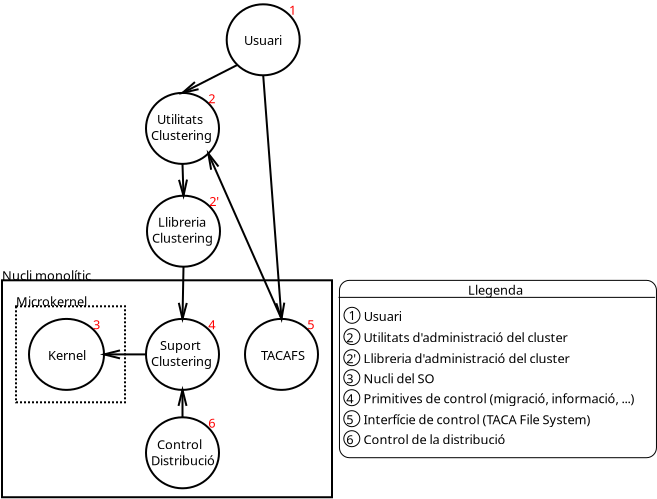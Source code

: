 <?xml version="1.0" encoding="UTF-8"?>
<dia:diagram xmlns:dia="http://www.lysator.liu.se/~alla/dia/">
  <dia:layer name="Fons" visible="true">
    <dia:object type="Standard - Box" version="0" id="O0">
      <dia:attribute name="obj_pos">
        <dia:point val="5.85,20.22"/>
      </dia:attribute>
      <dia:attribute name="obj_bb">
        <dia:rectangle val="5.8,20.17;22.4,31.117"/>
      </dia:attribute>
      <dia:attribute name="elem_corner">
        <dia:point val="5.85,20.22"/>
      </dia:attribute>
      <dia:attribute name="elem_width">
        <dia:real val="16.5"/>
      </dia:attribute>
      <dia:attribute name="elem_height">
        <dia:real val="10.847"/>
      </dia:attribute>
      <dia:attribute name="show_background">
        <dia:boolean val="false"/>
      </dia:attribute>
    </dia:object>
    <dia:group>
      <dia:object type="Standard - Ellipse" version="0" id="O1">
        <dia:attribute name="obj_pos">
          <dia:point val="7.2,22.15"/>
        </dia:attribute>
        <dia:attribute name="obj_bb">
          <dia:rectangle val="7.15,22.1;11,25.75"/>
        </dia:attribute>
        <dia:attribute name="elem_corner">
          <dia:point val="7.2,22.15"/>
        </dia:attribute>
        <dia:attribute name="elem_width">
          <dia:real val="3.75"/>
        </dia:attribute>
        <dia:attribute name="elem_height">
          <dia:real val="3.55"/>
        </dia:attribute>
      </dia:object>
      <dia:object type="Standard - Text" version="0" id="O2">
        <dia:attribute name="obj_pos">
          <dia:point val="8.15,24.2"/>
        </dia:attribute>
        <dia:attribute name="obj_bb">
          <dia:rectangle val="8.15,23.55;10.05,24.55"/>
        </dia:attribute>
        <dia:attribute name="text">
          <dia:composite type="text">
            <dia:attribute name="string">
              <dia:string>#Kernel#</dia:string>
            </dia:attribute>
            <dia:attribute name="font">
              <dia:font family="sans" style="0" name="Helvetica"/>
            </dia:attribute>
            <dia:attribute name="height">
              <dia:real val="0.8"/>
            </dia:attribute>
            <dia:attribute name="pos">
              <dia:point val="8.15,24.2"/>
            </dia:attribute>
            <dia:attribute name="color">
              <dia:color val="#000000"/>
            </dia:attribute>
            <dia:attribute name="alignment">
              <dia:enum val="0"/>
            </dia:attribute>
          </dia:composite>
        </dia:attribute>
      </dia:object>
    </dia:group>
    <dia:group>
      <dia:object type="Standard - Ellipse" version="0" id="O3">
        <dia:attribute name="obj_pos">
          <dia:point val="13.05,22.15"/>
        </dia:attribute>
        <dia:attribute name="obj_bb">
          <dia:rectangle val="13,22.1;16.75,25.75"/>
        </dia:attribute>
        <dia:attribute name="elem_corner">
          <dia:point val="13.05,22.15"/>
        </dia:attribute>
        <dia:attribute name="elem_width">
          <dia:real val="3.65"/>
        </dia:attribute>
        <dia:attribute name="elem_height">
          <dia:real val="3.55"/>
        </dia:attribute>
        <dia:attribute name="show_background">
          <dia:boolean val="false"/>
        </dia:attribute>
      </dia:object>
      <dia:object type="Standard - Text" version="0" id="O4">
        <dia:attribute name="obj_pos">
          <dia:point val="13.3,23.7"/>
        </dia:attribute>
        <dia:attribute name="obj_bb">
          <dia:rectangle val="13.3,23.05;16.45,24.85"/>
        </dia:attribute>
        <dia:attribute name="text">
          <dia:composite type="text">
            <dia:attribute name="string">
              <dia:string>#   Suport
Clustering#</dia:string>
            </dia:attribute>
            <dia:attribute name="font">
              <dia:font family="sans" style="0" name="Helvetica"/>
            </dia:attribute>
            <dia:attribute name="height">
              <dia:real val="0.8"/>
            </dia:attribute>
            <dia:attribute name="pos">
              <dia:point val="13.3,23.7"/>
            </dia:attribute>
            <dia:attribute name="color">
              <dia:color val="#000000"/>
            </dia:attribute>
            <dia:attribute name="alignment">
              <dia:enum val="0"/>
            </dia:attribute>
          </dia:composite>
        </dia:attribute>
      </dia:object>
    </dia:group>
    <dia:object type="Standard - Line" version="0" id="O5">
      <dia:attribute name="obj_pos">
        <dia:point val="10.95,23.925"/>
      </dia:attribute>
      <dia:attribute name="obj_bb">
        <dia:rectangle val="10.9,23.525;13.1,24.325"/>
      </dia:attribute>
      <dia:attribute name="conn_endpoints">
        <dia:point val="10.95,23.925"/>
        <dia:point val="13.05,23.925"/>
      </dia:attribute>
      <dia:attribute name="numcp">
        <dia:int val="1"/>
      </dia:attribute>
      <dia:attribute name="start_arrow">
        <dia:enum val="1"/>
      </dia:attribute>
      <dia:attribute name="start_arrow_length">
        <dia:real val="0.8"/>
      </dia:attribute>
      <dia:attribute name="start_arrow_width">
        <dia:real val="0.4"/>
      </dia:attribute>
      <dia:connections>
        <dia:connection handle="0" to="O1" connection="4"/>
        <dia:connection handle="1" to="O3" connection="3"/>
      </dia:connections>
    </dia:object>
    <dia:object type="Standard - Line" version="0" id="O6">
      <dia:attribute name="obj_pos">
        <dia:point val="16.166,13.88"/>
      </dia:attribute>
      <dia:attribute name="obj_bb">
        <dia:rectangle val="15.78,13.672;19.891,22.216"/>
      </dia:attribute>
      <dia:attribute name="conn_endpoints">
        <dia:point val="16.166,13.88"/>
        <dia:point val="19.825,22.15"/>
      </dia:attribute>
      <dia:attribute name="numcp">
        <dia:int val="1"/>
      </dia:attribute>
      <dia:attribute name="start_arrow">
        <dia:enum val="1"/>
      </dia:attribute>
      <dia:attribute name="start_arrow_length">
        <dia:real val="0.8"/>
      </dia:attribute>
      <dia:attribute name="start_arrow_width">
        <dia:real val="0.4"/>
      </dia:attribute>
      <dia:connections>
        <dia:connection handle="0" to="O7" connection="7"/>
        <dia:connection handle="1" to="O25" connection="1"/>
      </dia:connections>
    </dia:object>
    <dia:group>
      <dia:object type="Standard - Ellipse" version="0" id="O7">
        <dia:attribute name="obj_pos">
          <dia:point val="13.05,10.85"/>
        </dia:attribute>
        <dia:attribute name="obj_bb">
          <dia:rectangle val="13,10.8;16.75,14.45"/>
        </dia:attribute>
        <dia:attribute name="elem_corner">
          <dia:point val="13.05,10.85"/>
        </dia:attribute>
        <dia:attribute name="elem_width">
          <dia:real val="3.65"/>
        </dia:attribute>
        <dia:attribute name="elem_height">
          <dia:real val="3.55"/>
        </dia:attribute>
        <dia:attribute name="show_background">
          <dia:boolean val="false"/>
        </dia:attribute>
      </dia:object>
      <dia:object type="Standard - Text" version="0" id="O8">
        <dia:attribute name="obj_pos">
          <dia:point val="13.3,12.4"/>
        </dia:attribute>
        <dia:attribute name="obj_bb">
          <dia:rectangle val="13.3,11.75;16.45,13.55"/>
        </dia:attribute>
        <dia:attribute name="text">
          <dia:composite type="text">
            <dia:attribute name="string">
              <dia:string>#  Utilitats
Clustering#</dia:string>
            </dia:attribute>
            <dia:attribute name="font">
              <dia:font family="sans" style="0" name="Helvetica"/>
            </dia:attribute>
            <dia:attribute name="height">
              <dia:real val="0.8"/>
            </dia:attribute>
            <dia:attribute name="pos">
              <dia:point val="13.3,12.4"/>
            </dia:attribute>
            <dia:attribute name="color">
              <dia:color val="#000000"/>
            </dia:attribute>
            <dia:attribute name="alignment">
              <dia:enum val="0"/>
            </dia:attribute>
          </dia:composite>
        </dia:attribute>
      </dia:object>
    </dia:group>
    <dia:object type="Standard - Line" version="0" id="O9">
      <dia:attribute name="obj_pos">
        <dia:point val="14.925,15.99"/>
      </dia:attribute>
      <dia:attribute name="obj_bb">
        <dia:rectangle val="14.524,14.348;15.326,16.052"/>
      </dia:attribute>
      <dia:attribute name="conn_endpoints">
        <dia:point val="14.925,15.99"/>
        <dia:point val="14.875,14.4"/>
      </dia:attribute>
      <dia:attribute name="numcp">
        <dia:int val="1"/>
      </dia:attribute>
      <dia:attribute name="start_arrow">
        <dia:enum val="1"/>
      </dia:attribute>
      <dia:attribute name="start_arrow_length">
        <dia:real val="0.8"/>
      </dia:attribute>
      <dia:attribute name="start_arrow_width">
        <dia:real val="0.4"/>
      </dia:attribute>
      <dia:connections>
        <dia:connection handle="0" to="O29" connection="1"/>
        <dia:connection handle="1" to="O7" connection="6"/>
      </dia:connections>
    </dia:object>
    <dia:group>
      <dia:object type="Standard - Ellipse" version="0" id="O10">
        <dia:attribute name="obj_pos">
          <dia:point val="17.085,6.42"/>
        </dia:attribute>
        <dia:attribute name="obj_bb">
          <dia:rectangle val="17.035,6.37;20.785,10.02"/>
        </dia:attribute>
        <dia:attribute name="elem_corner">
          <dia:point val="17.085,6.42"/>
        </dia:attribute>
        <dia:attribute name="elem_width">
          <dia:real val="3.65"/>
        </dia:attribute>
        <dia:attribute name="elem_height">
          <dia:real val="3.55"/>
        </dia:attribute>
        <dia:attribute name="show_background">
          <dia:boolean val="false"/>
        </dia:attribute>
      </dia:object>
      <dia:object type="Standard - Text" version="0" id="O11">
        <dia:attribute name="obj_pos">
          <dia:point val="17.95,8.45"/>
        </dia:attribute>
        <dia:attribute name="obj_bb">
          <dia:rectangle val="17.95,7.8;19.95,8.8"/>
        </dia:attribute>
        <dia:attribute name="text">
          <dia:composite type="text">
            <dia:attribute name="string">
              <dia:string>#Usuari#</dia:string>
            </dia:attribute>
            <dia:attribute name="font">
              <dia:font family="sans" style="0" name="Helvetica"/>
            </dia:attribute>
            <dia:attribute name="height">
              <dia:real val="0.8"/>
            </dia:attribute>
            <dia:attribute name="pos">
              <dia:point val="17.95,8.45"/>
            </dia:attribute>
            <dia:attribute name="color">
              <dia:color val="#000000"/>
            </dia:attribute>
            <dia:attribute name="alignment">
              <dia:enum val="0"/>
            </dia:attribute>
          </dia:composite>
        </dia:attribute>
      </dia:object>
    </dia:group>
    <dia:object type="Standard - Line" version="0" id="O12">
      <dia:attribute name="obj_pos">
        <dia:point val="14.875,10.85"/>
      </dia:attribute>
      <dia:attribute name="obj_bb">
        <dia:rectangle val="14.649,9.383;17.687,11.229"/>
      </dia:attribute>
      <dia:attribute name="conn_endpoints">
        <dia:point val="14.875,10.85"/>
        <dia:point val="17.619,9.45"/>
      </dia:attribute>
      <dia:attribute name="numcp">
        <dia:int val="1"/>
      </dia:attribute>
      <dia:attribute name="start_arrow">
        <dia:enum val="1"/>
      </dia:attribute>
      <dia:attribute name="start_arrow_length">
        <dia:real val="0.8"/>
      </dia:attribute>
      <dia:attribute name="start_arrow_width">
        <dia:real val="0.4"/>
      </dia:attribute>
      <dia:connections>
        <dia:connection handle="0" to="O7" connection="1"/>
        <dia:connection handle="1" to="O10" connection="5"/>
      </dia:connections>
    </dia:object>
    <dia:object type="Standard - Text" version="0" id="O13">
      <dia:attribute name="obj_pos">
        <dia:point val="6.55,21.52"/>
      </dia:attribute>
      <dia:attribute name="obj_bb">
        <dia:rectangle val="6.55,20.87;10.15,21.87"/>
      </dia:attribute>
      <dia:attribute name="text">
        <dia:composite type="text">
          <dia:attribute name="string">
            <dia:string>#Microkernel#</dia:string>
          </dia:attribute>
          <dia:attribute name="font">
            <dia:font family="sans" style="0" name="Helvetica"/>
          </dia:attribute>
          <dia:attribute name="height">
            <dia:real val="0.8"/>
          </dia:attribute>
          <dia:attribute name="pos">
            <dia:point val="6.55,21.52"/>
          </dia:attribute>
          <dia:attribute name="color">
            <dia:color val="#000000"/>
          </dia:attribute>
          <dia:attribute name="alignment">
            <dia:enum val="0"/>
          </dia:attribute>
        </dia:composite>
      </dia:attribute>
      <dia:connections>
        <dia:connection handle="0" to="O16" connection="0"/>
      </dia:connections>
    </dia:object>
    <dia:object type="Standard - Text" version="0" id="O14">
      <dia:attribute name="obj_pos">
        <dia:point val="5.85,20.22"/>
      </dia:attribute>
      <dia:attribute name="obj_bb">
        <dia:rectangle val="5.85,19.57;10.35,20.57"/>
      </dia:attribute>
      <dia:attribute name="text">
        <dia:composite type="text">
          <dia:attribute name="string">
            <dia:string>#Nucli monolític#</dia:string>
          </dia:attribute>
          <dia:attribute name="font">
            <dia:font family="sans" style="0" name="Helvetica"/>
          </dia:attribute>
          <dia:attribute name="height">
            <dia:real val="0.8"/>
          </dia:attribute>
          <dia:attribute name="pos">
            <dia:point val="5.85,20.22"/>
          </dia:attribute>
          <dia:attribute name="color">
            <dia:color val="#000000"/>
          </dia:attribute>
          <dia:attribute name="alignment">
            <dia:enum val="0"/>
          </dia:attribute>
        </dia:composite>
      </dia:attribute>
      <dia:connections>
        <dia:connection handle="0" to="O0" connection="0"/>
      </dia:connections>
    </dia:object>
    <dia:object type="Standard - Line" version="0" id="O15">
      <dia:attribute name="obj_pos">
        <dia:point val="19.825,22.15"/>
      </dia:attribute>
      <dia:attribute name="obj_bb">
        <dia:rectangle val="18.856,9.916;20.228,22.23"/>
      </dia:attribute>
      <dia:attribute name="conn_endpoints">
        <dia:point val="19.825,22.15"/>
        <dia:point val="18.91,9.97"/>
      </dia:attribute>
      <dia:attribute name="numcp">
        <dia:int val="1"/>
      </dia:attribute>
      <dia:attribute name="start_arrow">
        <dia:enum val="1"/>
      </dia:attribute>
      <dia:attribute name="start_arrow_length">
        <dia:real val="0.8"/>
      </dia:attribute>
      <dia:attribute name="start_arrow_width">
        <dia:real val="0.4"/>
      </dia:attribute>
      <dia:connections>
        <dia:connection handle="0" to="O25" connection="1"/>
        <dia:connection handle="1" to="O10" connection="6"/>
      </dia:connections>
    </dia:object>
    <dia:object type="Standard - Box" version="0" id="O16">
      <dia:attribute name="obj_pos">
        <dia:point val="6.55,21.52"/>
      </dia:attribute>
      <dia:attribute name="obj_bb">
        <dia:rectangle val="6.5,21.47;12.05,26.37"/>
      </dia:attribute>
      <dia:attribute name="elem_corner">
        <dia:point val="6.55,21.52"/>
      </dia:attribute>
      <dia:attribute name="elem_width">
        <dia:real val="5.45"/>
      </dia:attribute>
      <dia:attribute name="elem_height">
        <dia:real val="4.8"/>
      </dia:attribute>
      <dia:attribute name="show_background">
        <dia:boolean val="false"/>
      </dia:attribute>
      <dia:attribute name="line_style">
        <dia:enum val="4"/>
      </dia:attribute>
    </dia:object>
    <dia:object type="Standard - Line" version="0" id="O17">
      <dia:attribute name="obj_pos">
        <dia:point val="14.875,25.7"/>
      </dia:attribute>
      <dia:attribute name="obj_bb">
        <dia:rectangle val="14.475,25.65;15.275,27.12"/>
      </dia:attribute>
      <dia:attribute name="conn_endpoints">
        <dia:point val="14.875,25.7"/>
        <dia:point val="14.875,27.07"/>
      </dia:attribute>
      <dia:attribute name="numcp">
        <dia:int val="1"/>
      </dia:attribute>
      <dia:attribute name="start_arrow">
        <dia:enum val="1"/>
      </dia:attribute>
      <dia:attribute name="start_arrow_length">
        <dia:real val="0.8"/>
      </dia:attribute>
      <dia:attribute name="start_arrow_width">
        <dia:real val="0.4"/>
      </dia:attribute>
      <dia:connections>
        <dia:connection handle="0" to="O3" connection="6"/>
        <dia:connection handle="1" to="O23" connection="1"/>
      </dia:connections>
    </dia:object>
    <dia:object type="Standard - Text" version="0" id="O18">
      <dia:attribute name="obj_pos">
        <dia:point val="20.201,6.94"/>
      </dia:attribute>
      <dia:attribute name="obj_bb">
        <dia:rectangle val="20.201,6.29;20.601,7.29"/>
      </dia:attribute>
      <dia:attribute name="text">
        <dia:composite type="text">
          <dia:attribute name="string">
            <dia:string>#1#</dia:string>
          </dia:attribute>
          <dia:attribute name="font">
            <dia:font family="sans" style="0" name="Helvetica"/>
          </dia:attribute>
          <dia:attribute name="height">
            <dia:real val="0.8"/>
          </dia:attribute>
          <dia:attribute name="pos">
            <dia:point val="20.201,6.94"/>
          </dia:attribute>
          <dia:attribute name="color">
            <dia:color val="#ff0000"/>
          </dia:attribute>
          <dia:attribute name="alignment">
            <dia:enum val="0"/>
          </dia:attribute>
        </dia:composite>
      </dia:attribute>
      <dia:connections>
        <dia:connection handle="0" to="O10" connection="2"/>
      </dia:connections>
    </dia:object>
    <dia:object type="Standard - Text" version="0" id="O19">
      <dia:attribute name="obj_pos">
        <dia:point val="10.401,22.67"/>
      </dia:attribute>
      <dia:attribute name="obj_bb">
        <dia:rectangle val="10.401,22.02;10.801,23.02"/>
      </dia:attribute>
      <dia:attribute name="text">
        <dia:composite type="text">
          <dia:attribute name="string">
            <dia:string>#3#</dia:string>
          </dia:attribute>
          <dia:attribute name="font">
            <dia:font family="sans" style="0" name="Helvetica"/>
          </dia:attribute>
          <dia:attribute name="height">
            <dia:real val="0.8"/>
          </dia:attribute>
          <dia:attribute name="pos">
            <dia:point val="10.401,22.67"/>
          </dia:attribute>
          <dia:attribute name="color">
            <dia:color val="#ff0000"/>
          </dia:attribute>
          <dia:attribute name="alignment">
            <dia:enum val="0"/>
          </dia:attribute>
        </dia:composite>
      </dia:attribute>
      <dia:connections>
        <dia:connection handle="0" to="O1" connection="2"/>
      </dia:connections>
    </dia:object>
    <dia:object type="Standard - Text" version="0" id="O20">
      <dia:attribute name="obj_pos">
        <dia:point val="16.166,27.59"/>
      </dia:attribute>
      <dia:attribute name="obj_bb">
        <dia:rectangle val="16.166,26.94;16.566,27.94"/>
      </dia:attribute>
      <dia:attribute name="text">
        <dia:composite type="text">
          <dia:attribute name="string">
            <dia:string>#6#</dia:string>
          </dia:attribute>
          <dia:attribute name="font">
            <dia:font family="sans" style="0" name="Helvetica"/>
          </dia:attribute>
          <dia:attribute name="height">
            <dia:real val="0.8"/>
          </dia:attribute>
          <dia:attribute name="pos">
            <dia:point val="16.166,27.59"/>
          </dia:attribute>
          <dia:attribute name="color">
            <dia:color val="#ff0000"/>
          </dia:attribute>
          <dia:attribute name="alignment">
            <dia:enum val="0"/>
          </dia:attribute>
        </dia:composite>
      </dia:attribute>
      <dia:connections>
        <dia:connection handle="0" to="O23" connection="2"/>
      </dia:connections>
    </dia:object>
    <dia:object type="Standard - Text" version="0" id="O21">
      <dia:attribute name="obj_pos">
        <dia:point val="16.166,22.67"/>
      </dia:attribute>
      <dia:attribute name="obj_bb">
        <dia:rectangle val="16.166,22.02;16.566,23.02"/>
      </dia:attribute>
      <dia:attribute name="text">
        <dia:composite type="text">
          <dia:attribute name="string">
            <dia:string>#4#</dia:string>
          </dia:attribute>
          <dia:attribute name="font">
            <dia:font family="sans" style="0" name="Helvetica"/>
          </dia:attribute>
          <dia:attribute name="height">
            <dia:real val="0.8"/>
          </dia:attribute>
          <dia:attribute name="pos">
            <dia:point val="16.166,22.67"/>
          </dia:attribute>
          <dia:attribute name="color">
            <dia:color val="#ff0000"/>
          </dia:attribute>
          <dia:attribute name="alignment">
            <dia:enum val="0"/>
          </dia:attribute>
        </dia:composite>
      </dia:attribute>
      <dia:connections>
        <dia:connection handle="0" to="O3" connection="2"/>
      </dia:connections>
    </dia:object>
    <dia:object type="Standard - Text" version="0" id="O22">
      <dia:attribute name="obj_pos">
        <dia:point val="16.166,11.37"/>
      </dia:attribute>
      <dia:attribute name="obj_bb">
        <dia:rectangle val="16.144,10.699;16.566,11.762"/>
      </dia:attribute>
      <dia:attribute name="text">
        <dia:composite type="text">
          <dia:attribute name="string">
            <dia:string>#2#</dia:string>
          </dia:attribute>
          <dia:attribute name="font">
            <dia:font family="sans" style="0" name="Helvetica"/>
          </dia:attribute>
          <dia:attribute name="height">
            <dia:real val="0.8"/>
          </dia:attribute>
          <dia:attribute name="pos">
            <dia:point val="16.166,11.37"/>
          </dia:attribute>
          <dia:attribute name="color">
            <dia:color val="#ff0000"/>
          </dia:attribute>
          <dia:attribute name="alignment">
            <dia:enum val="0"/>
          </dia:attribute>
        </dia:composite>
      </dia:attribute>
      <dia:connections>
        <dia:connection handle="0" to="O7" connection="2"/>
      </dia:connections>
    </dia:object>
    <dia:group>
      <dia:object type="Standard - Ellipse" version="0" id="O23">
        <dia:attribute name="obj_pos">
          <dia:point val="13.05,27.07"/>
        </dia:attribute>
        <dia:attribute name="obj_bb">
          <dia:rectangle val="13,27.02;16.75,30.67"/>
        </dia:attribute>
        <dia:attribute name="elem_corner">
          <dia:point val="13.05,27.07"/>
        </dia:attribute>
        <dia:attribute name="elem_width">
          <dia:real val="3.65"/>
        </dia:attribute>
        <dia:attribute name="elem_height">
          <dia:real val="3.55"/>
        </dia:attribute>
        <dia:attribute name="show_background">
          <dia:boolean val="false"/>
        </dia:attribute>
      </dia:object>
      <dia:object type="Standard - Text" version="0" id="O24">
        <dia:attribute name="obj_pos">
          <dia:point val="13.3,28.67"/>
        </dia:attribute>
        <dia:attribute name="obj_bb">
          <dia:rectangle val="13.3,28.02;16.6,29.82"/>
        </dia:attribute>
        <dia:attribute name="text">
          <dia:composite type="text">
            <dia:attribute name="string">
              <dia:string>#  Control
Distribució#</dia:string>
            </dia:attribute>
            <dia:attribute name="font">
              <dia:font family="sans" style="0" name="Helvetica"/>
            </dia:attribute>
            <dia:attribute name="height">
              <dia:real val="0.8"/>
            </dia:attribute>
            <dia:attribute name="pos">
              <dia:point val="13.3,28.67"/>
            </dia:attribute>
            <dia:attribute name="color">
              <dia:color val="#000000"/>
            </dia:attribute>
            <dia:attribute name="alignment">
              <dia:enum val="0"/>
            </dia:attribute>
          </dia:composite>
        </dia:attribute>
      </dia:object>
    </dia:group>
    <dia:group>
      <dia:object type="Standard - Ellipse" version="0" id="O25">
        <dia:attribute name="obj_pos">
          <dia:point val="18,22.15"/>
        </dia:attribute>
        <dia:attribute name="obj_bb">
          <dia:rectangle val="17.95,22.1;21.7,25.75"/>
        </dia:attribute>
        <dia:attribute name="elem_corner">
          <dia:point val="18,22.15"/>
        </dia:attribute>
        <dia:attribute name="elem_width">
          <dia:real val="3.65"/>
        </dia:attribute>
        <dia:attribute name="elem_height">
          <dia:real val="3.55"/>
        </dia:attribute>
        <dia:attribute name="show_background">
          <dia:boolean val="false"/>
        </dia:attribute>
      </dia:object>
      <dia:object type="Standard - Text" version="0" id="O26">
        <dia:attribute name="obj_pos">
          <dia:point val="18.802,24.206"/>
        </dia:attribute>
        <dia:attribute name="obj_bb">
          <dia:rectangle val="18.802,23.556;21.052,24.556"/>
        </dia:attribute>
        <dia:attribute name="text">
          <dia:composite type="text">
            <dia:attribute name="string">
              <dia:string>#TACAFS#</dia:string>
            </dia:attribute>
            <dia:attribute name="font">
              <dia:font family="sans" style="0" name="Helvetica"/>
            </dia:attribute>
            <dia:attribute name="height">
              <dia:real val="0.8"/>
            </dia:attribute>
            <dia:attribute name="pos">
              <dia:point val="18.802,24.206"/>
            </dia:attribute>
            <dia:attribute name="color">
              <dia:color val="#000000"/>
            </dia:attribute>
            <dia:attribute name="alignment">
              <dia:enum val="0"/>
            </dia:attribute>
          </dia:composite>
        </dia:attribute>
      </dia:object>
      <dia:object type="Standard - Text" version="0" id="O27">
        <dia:attribute name="obj_pos">
          <dia:point val="21.116,22.67"/>
        </dia:attribute>
        <dia:attribute name="obj_bb">
          <dia:rectangle val="21.116,22.02;21.515,23.02"/>
        </dia:attribute>
        <dia:attribute name="text">
          <dia:composite type="text">
            <dia:attribute name="string">
              <dia:string>#5#</dia:string>
            </dia:attribute>
            <dia:attribute name="font">
              <dia:font family="sans" style="0" name="Helvetica"/>
            </dia:attribute>
            <dia:attribute name="height">
              <dia:real val="0.8"/>
            </dia:attribute>
            <dia:attribute name="pos">
              <dia:point val="21.116,22.67"/>
            </dia:attribute>
            <dia:attribute name="color">
              <dia:color val="#ff0000"/>
            </dia:attribute>
            <dia:attribute name="alignment">
              <dia:enum val="0"/>
            </dia:attribute>
          </dia:composite>
        </dia:attribute>
        <dia:connections>
          <dia:connection handle="0" to="O25" connection="2"/>
        </dia:connections>
      </dia:object>
    </dia:group>
    <dia:object type="Standard - Line" version="0" id="O28">
      <dia:attribute name="obj_pos">
        <dia:point val="14.875,22.15"/>
      </dia:attribute>
      <dia:attribute name="obj_bb">
        <dia:rectangle val="14.474,19.489;15.276,22.208"/>
      </dia:attribute>
      <dia:attribute name="conn_endpoints">
        <dia:point val="14.875,22.15"/>
        <dia:point val="14.925,19.54"/>
      </dia:attribute>
      <dia:attribute name="numcp">
        <dia:int val="1"/>
      </dia:attribute>
      <dia:attribute name="start_arrow">
        <dia:enum val="1"/>
      </dia:attribute>
      <dia:attribute name="start_arrow_length">
        <dia:real val="0.8"/>
      </dia:attribute>
      <dia:attribute name="start_arrow_width">
        <dia:real val="0.4"/>
      </dia:attribute>
      <dia:connections>
        <dia:connection handle="0" to="O3" connection="1"/>
        <dia:connection handle="1" to="O29" connection="6"/>
      </dia:connections>
    </dia:object>
    <dia:group>
      <dia:object type="Standard - Ellipse" version="0" id="O29">
        <dia:attribute name="obj_pos">
          <dia:point val="13.1,15.99"/>
        </dia:attribute>
        <dia:attribute name="obj_bb">
          <dia:rectangle val="13.05,15.94;16.8,19.59"/>
        </dia:attribute>
        <dia:attribute name="elem_corner">
          <dia:point val="13.1,15.99"/>
        </dia:attribute>
        <dia:attribute name="elem_width">
          <dia:real val="3.65"/>
        </dia:attribute>
        <dia:attribute name="elem_height">
          <dia:real val="3.55"/>
        </dia:attribute>
        <dia:attribute name="show_background">
          <dia:boolean val="false"/>
        </dia:attribute>
      </dia:object>
      <dia:object type="Standard - Text" version="0" id="O30">
        <dia:attribute name="obj_pos">
          <dia:point val="13.35,17.54"/>
        </dia:attribute>
        <dia:attribute name="obj_bb">
          <dia:rectangle val="13.35,16.869;16.521,18.732"/>
        </dia:attribute>
        <dia:attribute name="text">
          <dia:composite type="text">
            <dia:attribute name="string">
              <dia:string>#  Llibreria
Clustering#</dia:string>
            </dia:attribute>
            <dia:attribute name="font">
              <dia:font family="sans" style="0" name="Helvetica"/>
            </dia:attribute>
            <dia:attribute name="height">
              <dia:real val="0.8"/>
            </dia:attribute>
            <dia:attribute name="pos">
              <dia:point val="13.35,17.54"/>
            </dia:attribute>
            <dia:attribute name="color">
              <dia:color val="#000000"/>
            </dia:attribute>
            <dia:attribute name="alignment">
              <dia:enum val="0"/>
            </dia:attribute>
          </dia:composite>
        </dia:attribute>
      </dia:object>
    </dia:group>
    <dia:object type="Standard - Text" version="0" id="O31">
      <dia:attribute name="obj_pos">
        <dia:point val="16.215,16.51"/>
      </dia:attribute>
      <dia:attribute name="obj_bb">
        <dia:rectangle val="16.215,15.838;16.787,16.902"/>
      </dia:attribute>
      <dia:attribute name="text">
        <dia:composite type="text">
          <dia:attribute name="string">
            <dia:string>#2'#</dia:string>
          </dia:attribute>
          <dia:attribute name="font">
            <dia:font family="sans" style="0" name="Helvetica"/>
          </dia:attribute>
          <dia:attribute name="height">
            <dia:real val="0.8"/>
          </dia:attribute>
          <dia:attribute name="pos">
            <dia:point val="16.215,16.51"/>
          </dia:attribute>
          <dia:attribute name="color">
            <dia:color val="#ff0000"/>
          </dia:attribute>
          <dia:attribute name="alignment">
            <dia:enum val="0"/>
          </dia:attribute>
        </dia:composite>
      </dia:attribute>
      <dia:connections>
        <dia:connection handle="0" to="O29" connection="2"/>
      </dia:connections>
    </dia:object>
    <dia:group>
      <dia:object type="Standard - Box" version="0" id="O32">
        <dia:attribute name="obj_pos">
          <dia:point val="22.723,20.223"/>
        </dia:attribute>
        <dia:attribute name="obj_bb">
          <dia:rectangle val="22.698,20.198;38.598,29.115"/>
        </dia:attribute>
        <dia:attribute name="elem_corner">
          <dia:point val="22.723,20.223"/>
        </dia:attribute>
        <dia:attribute name="elem_width">
          <dia:real val="15.85"/>
        </dia:attribute>
        <dia:attribute name="elem_height">
          <dia:real val="8.867"/>
        </dia:attribute>
        <dia:attribute name="border_width">
          <dia:real val="0.05"/>
        </dia:attribute>
        <dia:attribute name="show_background">
          <dia:boolean val="false"/>
        </dia:attribute>
        <dia:attribute name="corner_radius">
          <dia:real val="0.5"/>
        </dia:attribute>
      </dia:object>
      <dia:object type="Standard - Ellipse" version="0" id="O33">
        <dia:attribute name="obj_pos">
          <dia:point val="22.95,21.57"/>
        </dia:attribute>
        <dia:attribute name="obj_bb">
          <dia:rectangle val="22.925,21.545;23.775,22.395"/>
        </dia:attribute>
        <dia:attribute name="elem_corner">
          <dia:point val="22.95,21.57"/>
        </dia:attribute>
        <dia:attribute name="elem_width">
          <dia:real val="0.8"/>
        </dia:attribute>
        <dia:attribute name="elem_height">
          <dia:real val="0.8"/>
        </dia:attribute>
        <dia:attribute name="border_width">
          <dia:real val="0.05"/>
        </dia:attribute>
      </dia:object>
      <dia:object type="Standard - Text" version="0" id="O34">
        <dia:attribute name="obj_pos">
          <dia:point val="23.172,22.203"/>
        </dia:attribute>
        <dia:attribute name="obj_bb">
          <dia:rectangle val="23.172,21.553;23.572,22.553"/>
        </dia:attribute>
        <dia:attribute name="text">
          <dia:composite type="text">
            <dia:attribute name="string">
              <dia:string>#1#</dia:string>
            </dia:attribute>
            <dia:attribute name="font">
              <dia:font family="sans" style="0" name="Helvetica"/>
            </dia:attribute>
            <dia:attribute name="height">
              <dia:real val="0.8"/>
            </dia:attribute>
            <dia:attribute name="pos">
              <dia:point val="23.172,22.203"/>
            </dia:attribute>
            <dia:attribute name="color">
              <dia:color val="#000000"/>
            </dia:attribute>
            <dia:attribute name="alignment">
              <dia:enum val="0"/>
            </dia:attribute>
          </dia:composite>
        </dia:attribute>
      </dia:object>
      <dia:object type="Standard - Text" version="0" id="O35">
        <dia:attribute name="obj_pos">
          <dia:point val="23.633,22.253"/>
        </dia:attribute>
        <dia:attribute name="obj_bb">
          <dia:rectangle val="23.633,21.603;26.033,22.603"/>
        </dia:attribute>
        <dia:attribute name="text">
          <dia:composite type="text">
            <dia:attribute name="string">
              <dia:string>#  Usuari#</dia:string>
            </dia:attribute>
            <dia:attribute name="font">
              <dia:font family="sans" style="0" name="Helvetica"/>
            </dia:attribute>
            <dia:attribute name="height">
              <dia:real val="0.8"/>
            </dia:attribute>
            <dia:attribute name="pos">
              <dia:point val="23.633,22.253"/>
            </dia:attribute>
            <dia:attribute name="color">
              <dia:color val="#000000"/>
            </dia:attribute>
            <dia:attribute name="alignment">
              <dia:enum val="0"/>
            </dia:attribute>
          </dia:composite>
        </dia:attribute>
        <dia:connections>
          <dia:connection handle="0" to="O33" connection="7"/>
        </dia:connections>
      </dia:object>
      <dia:object type="Standard - Ellipse" version="0" id="O36">
        <dia:attribute name="obj_pos">
          <dia:point val="22.94,23.69"/>
        </dia:attribute>
        <dia:attribute name="obj_bb">
          <dia:rectangle val="22.915,23.665;23.765,24.515"/>
        </dia:attribute>
        <dia:attribute name="elem_corner">
          <dia:point val="22.94,23.69"/>
        </dia:attribute>
        <dia:attribute name="elem_width">
          <dia:real val="0.8"/>
        </dia:attribute>
        <dia:attribute name="elem_height">
          <dia:real val="0.8"/>
        </dia:attribute>
        <dia:attribute name="border_width">
          <dia:real val="0.05"/>
        </dia:attribute>
      </dia:object>
      <dia:object type="Standard - Text" version="0" id="O37">
        <dia:attribute name="obj_pos">
          <dia:point val="23.057,24.373"/>
        </dia:attribute>
        <dia:attribute name="obj_bb">
          <dia:rectangle val="23.057,23.702;23.628,24.765"/>
        </dia:attribute>
        <dia:attribute name="text">
          <dia:composite type="text">
            <dia:attribute name="string">
              <dia:string>#2'#</dia:string>
            </dia:attribute>
            <dia:attribute name="font">
              <dia:font family="sans" style="0" name="Helvetica"/>
            </dia:attribute>
            <dia:attribute name="height">
              <dia:real val="0.8"/>
            </dia:attribute>
            <dia:attribute name="pos">
              <dia:point val="23.057,24.373"/>
            </dia:attribute>
            <dia:attribute name="color">
              <dia:color val="#000000"/>
            </dia:attribute>
            <dia:attribute name="alignment">
              <dia:enum val="0"/>
            </dia:attribute>
          </dia:composite>
        </dia:attribute>
        <dia:connections>
          <dia:connection handle="0" to="O36" connection="5"/>
        </dia:connections>
      </dia:object>
      <dia:object type="Standard - Text" version="0" id="O38">
        <dia:attribute name="obj_pos">
          <dia:point val="23.623,24.373"/>
        </dia:attribute>
        <dia:attribute name="obj_bb">
          <dia:rectangle val="23.623,23.702;34.944,24.765"/>
        </dia:attribute>
        <dia:attribute name="text">
          <dia:composite type="text">
            <dia:attribute name="string">
              <dia:string>#  Llibreria d'administració del cluster#</dia:string>
            </dia:attribute>
            <dia:attribute name="font">
              <dia:font family="sans" style="0" name="Helvetica"/>
            </dia:attribute>
            <dia:attribute name="height">
              <dia:real val="0.8"/>
            </dia:attribute>
            <dia:attribute name="pos">
              <dia:point val="23.623,24.373"/>
            </dia:attribute>
            <dia:attribute name="color">
              <dia:color val="#000000"/>
            </dia:attribute>
            <dia:attribute name="alignment">
              <dia:enum val="0"/>
            </dia:attribute>
          </dia:composite>
        </dia:attribute>
        <dia:connections>
          <dia:connection handle="0" to="O36" connection="7"/>
        </dia:connections>
      </dia:object>
      <dia:object type="Standard - Ellipse" version="0" id="O39">
        <dia:attribute name="obj_pos">
          <dia:point val="22.94,24.69"/>
        </dia:attribute>
        <dia:attribute name="obj_bb">
          <dia:rectangle val="22.915,24.665;23.765,25.515"/>
        </dia:attribute>
        <dia:attribute name="elem_corner">
          <dia:point val="22.94,24.69"/>
        </dia:attribute>
        <dia:attribute name="elem_width">
          <dia:real val="0.8"/>
        </dia:attribute>
        <dia:attribute name="elem_height">
          <dia:real val="0.8"/>
        </dia:attribute>
        <dia:attribute name="border_width">
          <dia:real val="0.05"/>
        </dia:attribute>
      </dia:object>
      <dia:object type="Standard - Text" version="0" id="O40">
        <dia:attribute name="obj_pos">
          <dia:point val="23.057,25.373"/>
        </dia:attribute>
        <dia:attribute name="obj_bb">
          <dia:rectangle val="23.057,24.723;23.457,25.723"/>
        </dia:attribute>
        <dia:attribute name="text">
          <dia:composite type="text">
            <dia:attribute name="string">
              <dia:string>#3#</dia:string>
            </dia:attribute>
            <dia:attribute name="font">
              <dia:font family="sans" style="0" name="Helvetica"/>
            </dia:attribute>
            <dia:attribute name="height">
              <dia:real val="0.8"/>
            </dia:attribute>
            <dia:attribute name="pos">
              <dia:point val="23.057,25.373"/>
            </dia:attribute>
            <dia:attribute name="color">
              <dia:color val="#000000"/>
            </dia:attribute>
            <dia:attribute name="alignment">
              <dia:enum val="0"/>
            </dia:attribute>
          </dia:composite>
        </dia:attribute>
        <dia:connections>
          <dia:connection handle="0" to="O39" connection="5"/>
        </dia:connections>
      </dia:object>
      <dia:object type="Standard - Text" version="0" id="O41">
        <dia:attribute name="obj_pos">
          <dia:point val="23.623,25.373"/>
        </dia:attribute>
        <dia:attribute name="obj_bb">
          <dia:rectangle val="23.623,24.723;27.723,25.723"/>
        </dia:attribute>
        <dia:attribute name="text">
          <dia:composite type="text">
            <dia:attribute name="string">
              <dia:string>#  Nucli del SO#</dia:string>
            </dia:attribute>
            <dia:attribute name="font">
              <dia:font family="sans" style="0" name="Helvetica"/>
            </dia:attribute>
            <dia:attribute name="height">
              <dia:real val="0.8"/>
            </dia:attribute>
            <dia:attribute name="pos">
              <dia:point val="23.623,25.373"/>
            </dia:attribute>
            <dia:attribute name="color">
              <dia:color val="#000000"/>
            </dia:attribute>
            <dia:attribute name="alignment">
              <dia:enum val="0"/>
            </dia:attribute>
          </dia:composite>
        </dia:attribute>
        <dia:connections>
          <dia:connection handle="0" to="O39" connection="7"/>
        </dia:connections>
      </dia:object>
      <dia:object type="Standard - Ellipse" version="0" id="O42">
        <dia:attribute name="obj_pos">
          <dia:point val="22.94,25.69"/>
        </dia:attribute>
        <dia:attribute name="obj_bb">
          <dia:rectangle val="22.915,25.665;23.765,26.515"/>
        </dia:attribute>
        <dia:attribute name="elem_corner">
          <dia:point val="22.94,25.69"/>
        </dia:attribute>
        <dia:attribute name="elem_width">
          <dia:real val="0.8"/>
        </dia:attribute>
        <dia:attribute name="elem_height">
          <dia:real val="0.8"/>
        </dia:attribute>
        <dia:attribute name="border_width">
          <dia:real val="0.05"/>
        </dia:attribute>
      </dia:object>
      <dia:object type="Standard - Text" version="0" id="O43">
        <dia:attribute name="obj_pos">
          <dia:point val="23.057,26.373"/>
        </dia:attribute>
        <dia:attribute name="obj_bb">
          <dia:rectangle val="23.057,25.723;23.457,26.723"/>
        </dia:attribute>
        <dia:attribute name="text">
          <dia:composite type="text">
            <dia:attribute name="string">
              <dia:string>#4#</dia:string>
            </dia:attribute>
            <dia:attribute name="font">
              <dia:font family="sans" style="0" name="Helvetica"/>
            </dia:attribute>
            <dia:attribute name="height">
              <dia:real val="0.8"/>
            </dia:attribute>
            <dia:attribute name="pos">
              <dia:point val="23.057,26.373"/>
            </dia:attribute>
            <dia:attribute name="color">
              <dia:color val="#000000"/>
            </dia:attribute>
            <dia:attribute name="alignment">
              <dia:enum val="0"/>
            </dia:attribute>
          </dia:composite>
        </dia:attribute>
        <dia:connections>
          <dia:connection handle="0" to="O42" connection="5"/>
        </dia:connections>
      </dia:object>
      <dia:object type="Standard - Text" version="0" id="O44">
        <dia:attribute name="obj_pos">
          <dia:point val="23.623,26.373"/>
        </dia:attribute>
        <dia:attribute name="obj_bb">
          <dia:rectangle val="23.623,25.723;38.373,26.723"/>
        </dia:attribute>
        <dia:attribute name="text">
          <dia:composite type="text">
            <dia:attribute name="string">
              <dia:string>#  Primitives de control (migració, informació, ...)#</dia:string>
            </dia:attribute>
            <dia:attribute name="font">
              <dia:font family="sans" style="0" name="Helvetica"/>
            </dia:attribute>
            <dia:attribute name="height">
              <dia:real val="0.8"/>
            </dia:attribute>
            <dia:attribute name="pos">
              <dia:point val="23.623,26.373"/>
            </dia:attribute>
            <dia:attribute name="color">
              <dia:color val="#000000"/>
            </dia:attribute>
            <dia:attribute name="alignment">
              <dia:enum val="0"/>
            </dia:attribute>
          </dia:composite>
        </dia:attribute>
        <dia:connections>
          <dia:connection handle="0" to="O42" connection="7"/>
        </dia:connections>
      </dia:object>
      <dia:object type="Standard - Ellipse" version="0" id="O45">
        <dia:attribute name="obj_pos">
          <dia:point val="22.94,26.74"/>
        </dia:attribute>
        <dia:attribute name="obj_bb">
          <dia:rectangle val="22.915,26.715;23.765,27.565"/>
        </dia:attribute>
        <dia:attribute name="elem_corner">
          <dia:point val="22.94,26.74"/>
        </dia:attribute>
        <dia:attribute name="elem_width">
          <dia:real val="0.8"/>
        </dia:attribute>
        <dia:attribute name="elem_height">
          <dia:real val="0.8"/>
        </dia:attribute>
        <dia:attribute name="border_width">
          <dia:real val="0.05"/>
        </dia:attribute>
      </dia:object>
      <dia:object type="Standard - Text" version="0" id="O46">
        <dia:attribute name="obj_pos">
          <dia:point val="23.057,27.423"/>
        </dia:attribute>
        <dia:attribute name="obj_bb">
          <dia:rectangle val="23.057,26.773;23.457,27.773"/>
        </dia:attribute>
        <dia:attribute name="text">
          <dia:composite type="text">
            <dia:attribute name="string">
              <dia:string>#5#</dia:string>
            </dia:attribute>
            <dia:attribute name="font">
              <dia:font family="sans" style="0" name="Helvetica"/>
            </dia:attribute>
            <dia:attribute name="height">
              <dia:real val="0.8"/>
            </dia:attribute>
            <dia:attribute name="pos">
              <dia:point val="23.057,27.423"/>
            </dia:attribute>
            <dia:attribute name="color">
              <dia:color val="#000000"/>
            </dia:attribute>
            <dia:attribute name="alignment">
              <dia:enum val="0"/>
            </dia:attribute>
          </dia:composite>
        </dia:attribute>
        <dia:connections>
          <dia:connection handle="0" to="O45" connection="5"/>
        </dia:connections>
      </dia:object>
      <dia:object type="Standard - Text" version="0" id="O47">
        <dia:attribute name="obj_pos">
          <dia:point val="23.623,27.423"/>
        </dia:attribute>
        <dia:attribute name="obj_bb">
          <dia:rectangle val="23.623,26.773;35.973,27.773"/>
        </dia:attribute>
        <dia:attribute name="text">
          <dia:composite type="text">
            <dia:attribute name="string">
              <dia:string>#  Interfície de control (TACA File System)#</dia:string>
            </dia:attribute>
            <dia:attribute name="font">
              <dia:font family="sans" style="0" name="Helvetica"/>
            </dia:attribute>
            <dia:attribute name="height">
              <dia:real val="0.8"/>
            </dia:attribute>
            <dia:attribute name="pos">
              <dia:point val="23.623,27.423"/>
            </dia:attribute>
            <dia:attribute name="color">
              <dia:color val="#000000"/>
            </dia:attribute>
            <dia:attribute name="alignment">
              <dia:enum val="0"/>
            </dia:attribute>
          </dia:composite>
        </dia:attribute>
        <dia:connections>
          <dia:connection handle="0" to="O45" connection="7"/>
        </dia:connections>
      </dia:object>
      <dia:object type="Standard - Ellipse" version="0" id="O48">
        <dia:attribute name="obj_pos">
          <dia:point val="22.94,27.74"/>
        </dia:attribute>
        <dia:attribute name="obj_bb">
          <dia:rectangle val="22.915,27.715;23.765,28.565"/>
        </dia:attribute>
        <dia:attribute name="elem_corner">
          <dia:point val="22.94,27.74"/>
        </dia:attribute>
        <dia:attribute name="elem_width">
          <dia:real val="0.8"/>
        </dia:attribute>
        <dia:attribute name="elem_height">
          <dia:real val="0.8"/>
        </dia:attribute>
        <dia:attribute name="border_width">
          <dia:real val="0.05"/>
        </dia:attribute>
      </dia:object>
      <dia:object type="Standard - Text" version="0" id="O49">
        <dia:attribute name="obj_pos">
          <dia:point val="23.057,28.423"/>
        </dia:attribute>
        <dia:attribute name="obj_bb">
          <dia:rectangle val="23.057,27.773;23.457,28.773"/>
        </dia:attribute>
        <dia:attribute name="text">
          <dia:composite type="text">
            <dia:attribute name="string">
              <dia:string>#6#</dia:string>
            </dia:attribute>
            <dia:attribute name="font">
              <dia:font family="sans" style="0" name="Helvetica"/>
            </dia:attribute>
            <dia:attribute name="height">
              <dia:real val="0.8"/>
            </dia:attribute>
            <dia:attribute name="pos">
              <dia:point val="23.057,28.423"/>
            </dia:attribute>
            <dia:attribute name="color">
              <dia:color val="#000000"/>
            </dia:attribute>
            <dia:attribute name="alignment">
              <dia:enum val="0"/>
            </dia:attribute>
          </dia:composite>
        </dia:attribute>
        <dia:connections>
          <dia:connection handle="0" to="O48" connection="5"/>
        </dia:connections>
      </dia:object>
      <dia:object type="Standard - Text" version="0" id="O50">
        <dia:attribute name="obj_pos">
          <dia:point val="23.623,28.423"/>
        </dia:attribute>
        <dia:attribute name="obj_bb">
          <dia:rectangle val="23.623,27.773;31.473,28.773"/>
        </dia:attribute>
        <dia:attribute name="text">
          <dia:composite type="text">
            <dia:attribute name="string">
              <dia:string>#  Control de la distribució#</dia:string>
            </dia:attribute>
            <dia:attribute name="font">
              <dia:font family="sans" style="0" name="Helvetica"/>
            </dia:attribute>
            <dia:attribute name="height">
              <dia:real val="0.8"/>
            </dia:attribute>
            <dia:attribute name="pos">
              <dia:point val="23.623,28.423"/>
            </dia:attribute>
            <dia:attribute name="color">
              <dia:color val="#000000"/>
            </dia:attribute>
            <dia:attribute name="alignment">
              <dia:enum val="0"/>
            </dia:attribute>
          </dia:composite>
        </dia:attribute>
        <dia:connections>
          <dia:connection handle="0" to="O48" connection="7"/>
        </dia:connections>
      </dia:object>
      <dia:object type="Standard - Text" version="0" id="O51">
        <dia:attribute name="obj_pos">
          <dia:point val="29.151,20.943"/>
        </dia:attribute>
        <dia:attribute name="obj_bb">
          <dia:rectangle val="29.151,20.293;32.002,21.293"/>
        </dia:attribute>
        <dia:attribute name="text">
          <dia:composite type="text">
            <dia:attribute name="string">
              <dia:string>#Llegenda#</dia:string>
            </dia:attribute>
            <dia:attribute name="font">
              <dia:font family="sans" style="0" name="Helvetica"/>
            </dia:attribute>
            <dia:attribute name="height">
              <dia:real val="0.8"/>
            </dia:attribute>
            <dia:attribute name="pos">
              <dia:point val="29.151,20.943"/>
            </dia:attribute>
            <dia:attribute name="color">
              <dia:color val="#000000"/>
            </dia:attribute>
            <dia:attribute name="alignment">
              <dia:enum val="0"/>
            </dia:attribute>
          </dia:composite>
        </dia:attribute>
      </dia:object>
      <dia:object type="Standard - Line" version="0" id="O52">
        <dia:attribute name="obj_pos">
          <dia:point val="22.678,21.072"/>
        </dia:attribute>
        <dia:attribute name="obj_bb">
          <dia:rectangle val="22.653,21.047;38.533,21.097"/>
        </dia:attribute>
        <dia:attribute name="conn_endpoints">
          <dia:point val="22.678,21.072"/>
          <dia:point val="38.508,21.072"/>
        </dia:attribute>
        <dia:attribute name="numcp">
          <dia:int val="1"/>
        </dia:attribute>
        <dia:attribute name="line_width">
          <dia:real val="0.05"/>
        </dia:attribute>
      </dia:object>
      <dia:object type="Standard - Ellipse" version="0" id="O53">
        <dia:attribute name="obj_pos">
          <dia:point val="22.945,22.635"/>
        </dia:attribute>
        <dia:attribute name="obj_bb">
          <dia:rectangle val="22.92,22.61;23.77,23.46"/>
        </dia:attribute>
        <dia:attribute name="elem_corner">
          <dia:point val="22.945,22.635"/>
        </dia:attribute>
        <dia:attribute name="elem_width">
          <dia:real val="0.8"/>
        </dia:attribute>
        <dia:attribute name="elem_height">
          <dia:real val="0.8"/>
        </dia:attribute>
        <dia:attribute name="border_width">
          <dia:real val="0.05"/>
        </dia:attribute>
      </dia:object>
      <dia:object type="Standard - Text" version="0" id="O54">
        <dia:attribute name="obj_pos">
          <dia:point val="23.062,23.318"/>
        </dia:attribute>
        <dia:attribute name="obj_bb">
          <dia:rectangle val="23.062,22.668;23.462,23.668"/>
        </dia:attribute>
        <dia:attribute name="text">
          <dia:composite type="text">
            <dia:attribute name="string">
              <dia:string>#2#</dia:string>
            </dia:attribute>
            <dia:attribute name="font">
              <dia:font family="sans" style="0" name="Helvetica"/>
            </dia:attribute>
            <dia:attribute name="height">
              <dia:real val="0.8"/>
            </dia:attribute>
            <dia:attribute name="pos">
              <dia:point val="23.062,23.318"/>
            </dia:attribute>
            <dia:attribute name="color">
              <dia:color val="#000000"/>
            </dia:attribute>
            <dia:attribute name="alignment">
              <dia:enum val="0"/>
            </dia:attribute>
          </dia:composite>
        </dia:attribute>
        <dia:connections>
          <dia:connection handle="0" to="O53" connection="5"/>
        </dia:connections>
      </dia:object>
      <dia:object type="Standard - Text" version="0" id="O55">
        <dia:attribute name="obj_pos">
          <dia:point val="23.628,23.318"/>
        </dia:attribute>
        <dia:attribute name="obj_bb">
          <dia:rectangle val="23.607,22.646;34.878,23.71"/>
        </dia:attribute>
        <dia:attribute name="text">
          <dia:composite type="text">
            <dia:attribute name="string">
              <dia:string>#  Utilitats d'administració del cluster#</dia:string>
            </dia:attribute>
            <dia:attribute name="font">
              <dia:font family="sans" style="0" name="Helvetica"/>
            </dia:attribute>
            <dia:attribute name="height">
              <dia:real val="0.8"/>
            </dia:attribute>
            <dia:attribute name="pos">
              <dia:point val="23.628,23.318"/>
            </dia:attribute>
            <dia:attribute name="color">
              <dia:color val="#000000"/>
            </dia:attribute>
            <dia:attribute name="alignment">
              <dia:enum val="0"/>
            </dia:attribute>
          </dia:composite>
        </dia:attribute>
        <dia:connections>
          <dia:connection handle="0" to="O53" connection="7"/>
        </dia:connections>
      </dia:object>
    </dia:group>
  </dia:layer>
</dia:diagram>
